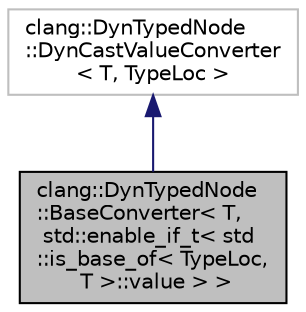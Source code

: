 digraph "clang::DynTypedNode::BaseConverter&lt; T, std::enable_if_t&lt; std::is_base_of&lt; TypeLoc, T &gt;::value &gt; &gt;"
{
 // LATEX_PDF_SIZE
  bgcolor="transparent";
  edge [fontname="Helvetica",fontsize="10",labelfontname="Helvetica",labelfontsize="10"];
  node [fontname="Helvetica",fontsize="10",shape=record];
  Node1 [label="clang::DynTypedNode\l::BaseConverter\< T,\l std::enable_if_t\< std\l::is_base_of\< TypeLoc,\l T \>::value \> \>",height=0.2,width=0.4,color="black", fillcolor="grey75", style="filled", fontcolor="black",tooltip=" "];
  Node2 -> Node1 [dir="back",color="midnightblue",fontsize="10",style="solid",fontname="Helvetica"];
  Node2 [label="clang::DynTypedNode\l::DynCastValueConverter\l\< T, TypeLoc \>",height=0.2,width=0.4,color="grey75",tooltip="Converter that stores nodes by value."];
}
